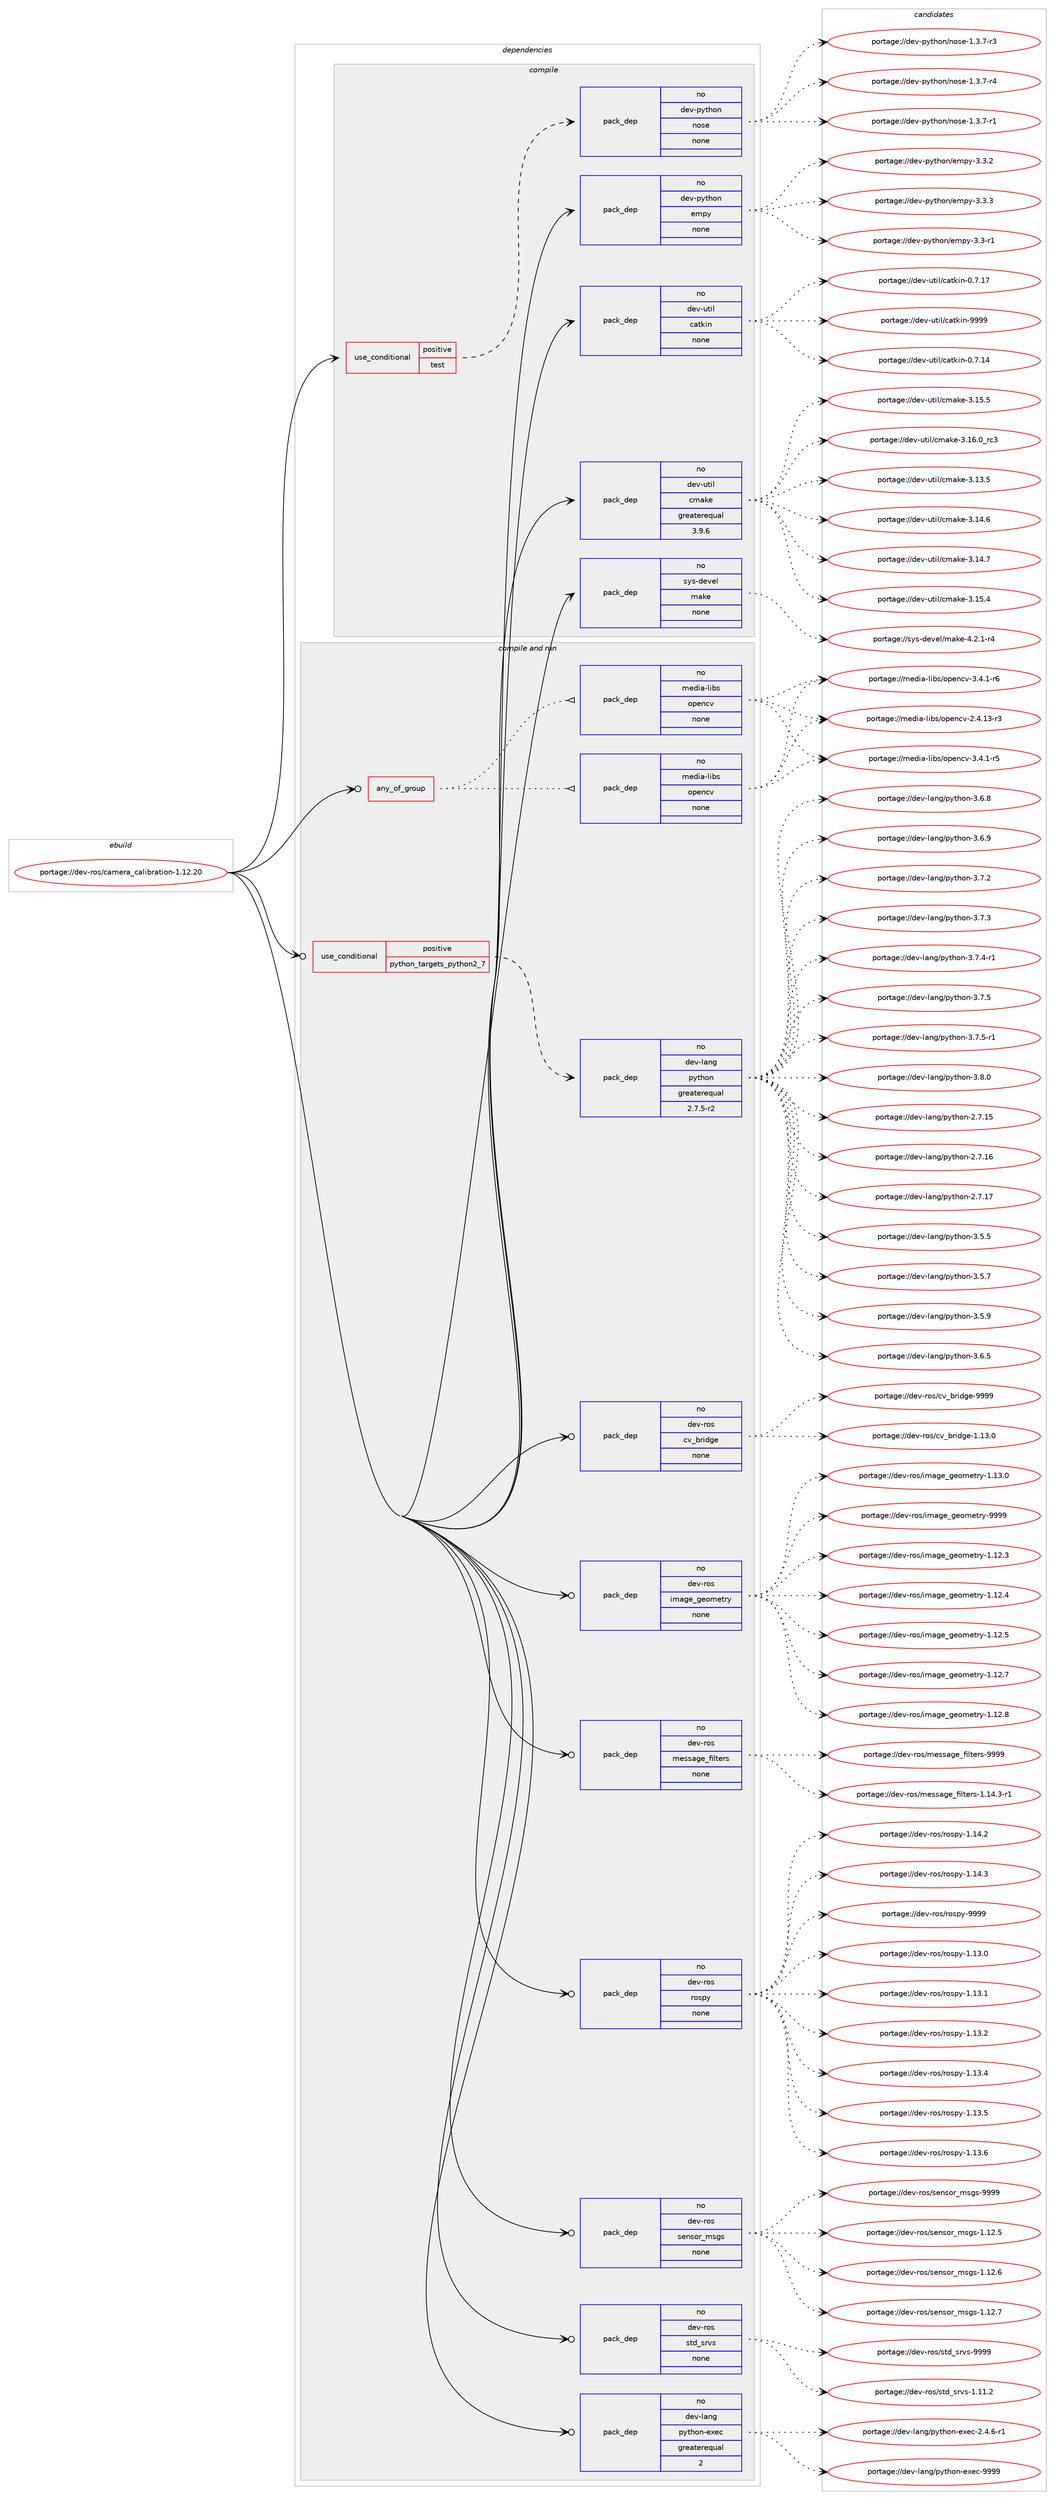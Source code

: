 digraph prolog {

# *************
# Graph options
# *************

newrank=true;
concentrate=true;
compound=true;
graph [rankdir=LR,fontname=Helvetica,fontsize=10,ranksep=1.5];#, ranksep=2.5, nodesep=0.2];
edge  [arrowhead=vee];
node  [fontname=Helvetica,fontsize=10];

# **********
# The ebuild
# **********

subgraph cluster_leftcol {
color=gray;
rank=same;
label=<<i>ebuild</i>>;
id [label="portage://dev-ros/camera_calibration-1.12.20", color=red, width=4, href="../dev-ros/camera_calibration-1.12.20.svg"];
}

# ****************
# The dependencies
# ****************

subgraph cluster_midcol {
color=gray;
label=<<i>dependencies</i>>;
subgraph cluster_compile {
fillcolor="#eeeeee";
style=filled;
label=<<i>compile</i>>;
subgraph cond42127 {
dependency184215 [label=<<TABLE BORDER="0" CELLBORDER="1" CELLSPACING="0" CELLPADDING="4"><TR><TD ROWSPAN="3" CELLPADDING="10">use_conditional</TD></TR><TR><TD>positive</TD></TR><TR><TD>test</TD></TR></TABLE>>, shape=none, color=red];
subgraph pack138665 {
dependency184216 [label=<<TABLE BORDER="0" CELLBORDER="1" CELLSPACING="0" CELLPADDING="4" WIDTH="220"><TR><TD ROWSPAN="6" CELLPADDING="30">pack_dep</TD></TR><TR><TD WIDTH="110">no</TD></TR><TR><TD>dev-python</TD></TR><TR><TD>nose</TD></TR><TR><TD>none</TD></TR><TR><TD></TD></TR></TABLE>>, shape=none, color=blue];
}
dependency184215:e -> dependency184216:w [weight=20,style="dashed",arrowhead="vee"];
}
id:e -> dependency184215:w [weight=20,style="solid",arrowhead="vee"];
subgraph pack138666 {
dependency184217 [label=<<TABLE BORDER="0" CELLBORDER="1" CELLSPACING="0" CELLPADDING="4" WIDTH="220"><TR><TD ROWSPAN="6" CELLPADDING="30">pack_dep</TD></TR><TR><TD WIDTH="110">no</TD></TR><TR><TD>dev-python</TD></TR><TR><TD>empy</TD></TR><TR><TD>none</TD></TR><TR><TD></TD></TR></TABLE>>, shape=none, color=blue];
}
id:e -> dependency184217:w [weight=20,style="solid",arrowhead="vee"];
subgraph pack138667 {
dependency184218 [label=<<TABLE BORDER="0" CELLBORDER="1" CELLSPACING="0" CELLPADDING="4" WIDTH="220"><TR><TD ROWSPAN="6" CELLPADDING="30">pack_dep</TD></TR><TR><TD WIDTH="110">no</TD></TR><TR><TD>dev-util</TD></TR><TR><TD>catkin</TD></TR><TR><TD>none</TD></TR><TR><TD></TD></TR></TABLE>>, shape=none, color=blue];
}
id:e -> dependency184218:w [weight=20,style="solid",arrowhead="vee"];
subgraph pack138668 {
dependency184219 [label=<<TABLE BORDER="0" CELLBORDER="1" CELLSPACING="0" CELLPADDING="4" WIDTH="220"><TR><TD ROWSPAN="6" CELLPADDING="30">pack_dep</TD></TR><TR><TD WIDTH="110">no</TD></TR><TR><TD>dev-util</TD></TR><TR><TD>cmake</TD></TR><TR><TD>greaterequal</TD></TR><TR><TD>3.9.6</TD></TR></TABLE>>, shape=none, color=blue];
}
id:e -> dependency184219:w [weight=20,style="solid",arrowhead="vee"];
subgraph pack138669 {
dependency184220 [label=<<TABLE BORDER="0" CELLBORDER="1" CELLSPACING="0" CELLPADDING="4" WIDTH="220"><TR><TD ROWSPAN="6" CELLPADDING="30">pack_dep</TD></TR><TR><TD WIDTH="110">no</TD></TR><TR><TD>sys-devel</TD></TR><TR><TD>make</TD></TR><TR><TD>none</TD></TR><TR><TD></TD></TR></TABLE>>, shape=none, color=blue];
}
id:e -> dependency184220:w [weight=20,style="solid",arrowhead="vee"];
}
subgraph cluster_compileandrun {
fillcolor="#eeeeee";
style=filled;
label=<<i>compile and run</i>>;
subgraph any3350 {
dependency184221 [label=<<TABLE BORDER="0" CELLBORDER="1" CELLSPACING="0" CELLPADDING="4"><TR><TD CELLPADDING="10">any_of_group</TD></TR></TABLE>>, shape=none, color=red];subgraph pack138670 {
dependency184222 [label=<<TABLE BORDER="0" CELLBORDER="1" CELLSPACING="0" CELLPADDING="4" WIDTH="220"><TR><TD ROWSPAN="6" CELLPADDING="30">pack_dep</TD></TR><TR><TD WIDTH="110">no</TD></TR><TR><TD>media-libs</TD></TR><TR><TD>opencv</TD></TR><TR><TD>none</TD></TR><TR><TD></TD></TR></TABLE>>, shape=none, color=blue];
}
dependency184221:e -> dependency184222:w [weight=20,style="dotted",arrowhead="oinv"];
subgraph pack138671 {
dependency184223 [label=<<TABLE BORDER="0" CELLBORDER="1" CELLSPACING="0" CELLPADDING="4" WIDTH="220"><TR><TD ROWSPAN="6" CELLPADDING="30">pack_dep</TD></TR><TR><TD WIDTH="110">no</TD></TR><TR><TD>media-libs</TD></TR><TR><TD>opencv</TD></TR><TR><TD>none</TD></TR><TR><TD></TD></TR></TABLE>>, shape=none, color=blue];
}
dependency184221:e -> dependency184223:w [weight=20,style="dotted",arrowhead="oinv"];
}
id:e -> dependency184221:w [weight=20,style="solid",arrowhead="odotvee"];
subgraph cond42128 {
dependency184224 [label=<<TABLE BORDER="0" CELLBORDER="1" CELLSPACING="0" CELLPADDING="4"><TR><TD ROWSPAN="3" CELLPADDING="10">use_conditional</TD></TR><TR><TD>positive</TD></TR><TR><TD>python_targets_python2_7</TD></TR></TABLE>>, shape=none, color=red];
subgraph pack138672 {
dependency184225 [label=<<TABLE BORDER="0" CELLBORDER="1" CELLSPACING="0" CELLPADDING="4" WIDTH="220"><TR><TD ROWSPAN="6" CELLPADDING="30">pack_dep</TD></TR><TR><TD WIDTH="110">no</TD></TR><TR><TD>dev-lang</TD></TR><TR><TD>python</TD></TR><TR><TD>greaterequal</TD></TR><TR><TD>2.7.5-r2</TD></TR></TABLE>>, shape=none, color=blue];
}
dependency184224:e -> dependency184225:w [weight=20,style="dashed",arrowhead="vee"];
}
id:e -> dependency184224:w [weight=20,style="solid",arrowhead="odotvee"];
subgraph pack138673 {
dependency184226 [label=<<TABLE BORDER="0" CELLBORDER="1" CELLSPACING="0" CELLPADDING="4" WIDTH="220"><TR><TD ROWSPAN="6" CELLPADDING="30">pack_dep</TD></TR><TR><TD WIDTH="110">no</TD></TR><TR><TD>dev-lang</TD></TR><TR><TD>python-exec</TD></TR><TR><TD>greaterequal</TD></TR><TR><TD>2</TD></TR></TABLE>>, shape=none, color=blue];
}
id:e -> dependency184226:w [weight=20,style="solid",arrowhead="odotvee"];
subgraph pack138674 {
dependency184227 [label=<<TABLE BORDER="0" CELLBORDER="1" CELLSPACING="0" CELLPADDING="4" WIDTH="220"><TR><TD ROWSPAN="6" CELLPADDING="30">pack_dep</TD></TR><TR><TD WIDTH="110">no</TD></TR><TR><TD>dev-ros</TD></TR><TR><TD>cv_bridge</TD></TR><TR><TD>none</TD></TR><TR><TD></TD></TR></TABLE>>, shape=none, color=blue];
}
id:e -> dependency184227:w [weight=20,style="solid",arrowhead="odotvee"];
subgraph pack138675 {
dependency184228 [label=<<TABLE BORDER="0" CELLBORDER="1" CELLSPACING="0" CELLPADDING="4" WIDTH="220"><TR><TD ROWSPAN="6" CELLPADDING="30">pack_dep</TD></TR><TR><TD WIDTH="110">no</TD></TR><TR><TD>dev-ros</TD></TR><TR><TD>image_geometry</TD></TR><TR><TD>none</TD></TR><TR><TD></TD></TR></TABLE>>, shape=none, color=blue];
}
id:e -> dependency184228:w [weight=20,style="solid",arrowhead="odotvee"];
subgraph pack138676 {
dependency184229 [label=<<TABLE BORDER="0" CELLBORDER="1" CELLSPACING="0" CELLPADDING="4" WIDTH="220"><TR><TD ROWSPAN="6" CELLPADDING="30">pack_dep</TD></TR><TR><TD WIDTH="110">no</TD></TR><TR><TD>dev-ros</TD></TR><TR><TD>message_filters</TD></TR><TR><TD>none</TD></TR><TR><TD></TD></TR></TABLE>>, shape=none, color=blue];
}
id:e -> dependency184229:w [weight=20,style="solid",arrowhead="odotvee"];
subgraph pack138677 {
dependency184230 [label=<<TABLE BORDER="0" CELLBORDER="1" CELLSPACING="0" CELLPADDING="4" WIDTH="220"><TR><TD ROWSPAN="6" CELLPADDING="30">pack_dep</TD></TR><TR><TD WIDTH="110">no</TD></TR><TR><TD>dev-ros</TD></TR><TR><TD>rospy</TD></TR><TR><TD>none</TD></TR><TR><TD></TD></TR></TABLE>>, shape=none, color=blue];
}
id:e -> dependency184230:w [weight=20,style="solid",arrowhead="odotvee"];
subgraph pack138678 {
dependency184231 [label=<<TABLE BORDER="0" CELLBORDER="1" CELLSPACING="0" CELLPADDING="4" WIDTH="220"><TR><TD ROWSPAN="6" CELLPADDING="30">pack_dep</TD></TR><TR><TD WIDTH="110">no</TD></TR><TR><TD>dev-ros</TD></TR><TR><TD>sensor_msgs</TD></TR><TR><TD>none</TD></TR><TR><TD></TD></TR></TABLE>>, shape=none, color=blue];
}
id:e -> dependency184231:w [weight=20,style="solid",arrowhead="odotvee"];
subgraph pack138679 {
dependency184232 [label=<<TABLE BORDER="0" CELLBORDER="1" CELLSPACING="0" CELLPADDING="4" WIDTH="220"><TR><TD ROWSPAN="6" CELLPADDING="30">pack_dep</TD></TR><TR><TD WIDTH="110">no</TD></TR><TR><TD>dev-ros</TD></TR><TR><TD>std_srvs</TD></TR><TR><TD>none</TD></TR><TR><TD></TD></TR></TABLE>>, shape=none, color=blue];
}
id:e -> dependency184232:w [weight=20,style="solid",arrowhead="odotvee"];
}
subgraph cluster_run {
fillcolor="#eeeeee";
style=filled;
label=<<i>run</i>>;
}
}

# **************
# The candidates
# **************

subgraph cluster_choices {
rank=same;
color=gray;
label=<<i>candidates</i>>;

subgraph choice138665 {
color=black;
nodesep=1;
choiceportage10010111845112121116104111110471101111151014549465146554511449 [label="portage://dev-python/nose-1.3.7-r1", color=red, width=4,href="../dev-python/nose-1.3.7-r1.svg"];
choiceportage10010111845112121116104111110471101111151014549465146554511451 [label="portage://dev-python/nose-1.3.7-r3", color=red, width=4,href="../dev-python/nose-1.3.7-r3.svg"];
choiceportage10010111845112121116104111110471101111151014549465146554511452 [label="portage://dev-python/nose-1.3.7-r4", color=red, width=4,href="../dev-python/nose-1.3.7-r4.svg"];
dependency184216:e -> choiceportage10010111845112121116104111110471101111151014549465146554511449:w [style=dotted,weight="100"];
dependency184216:e -> choiceportage10010111845112121116104111110471101111151014549465146554511451:w [style=dotted,weight="100"];
dependency184216:e -> choiceportage10010111845112121116104111110471101111151014549465146554511452:w [style=dotted,weight="100"];
}
subgraph choice138666 {
color=black;
nodesep=1;
choiceportage1001011184511212111610411111047101109112121455146514511449 [label="portage://dev-python/empy-3.3-r1", color=red, width=4,href="../dev-python/empy-3.3-r1.svg"];
choiceportage1001011184511212111610411111047101109112121455146514650 [label="portage://dev-python/empy-3.3.2", color=red, width=4,href="../dev-python/empy-3.3.2.svg"];
choiceportage1001011184511212111610411111047101109112121455146514651 [label="portage://dev-python/empy-3.3.3", color=red, width=4,href="../dev-python/empy-3.3.3.svg"];
dependency184217:e -> choiceportage1001011184511212111610411111047101109112121455146514511449:w [style=dotted,weight="100"];
dependency184217:e -> choiceportage1001011184511212111610411111047101109112121455146514650:w [style=dotted,weight="100"];
dependency184217:e -> choiceportage1001011184511212111610411111047101109112121455146514651:w [style=dotted,weight="100"];
}
subgraph choice138667 {
color=black;
nodesep=1;
choiceportage1001011184511711610510847999711610710511045484655464952 [label="portage://dev-util/catkin-0.7.14", color=red, width=4,href="../dev-util/catkin-0.7.14.svg"];
choiceportage1001011184511711610510847999711610710511045484655464955 [label="portage://dev-util/catkin-0.7.17", color=red, width=4,href="../dev-util/catkin-0.7.17.svg"];
choiceportage100101118451171161051084799971161071051104557575757 [label="portage://dev-util/catkin-9999", color=red, width=4,href="../dev-util/catkin-9999.svg"];
dependency184218:e -> choiceportage1001011184511711610510847999711610710511045484655464952:w [style=dotted,weight="100"];
dependency184218:e -> choiceportage1001011184511711610510847999711610710511045484655464955:w [style=dotted,weight="100"];
dependency184218:e -> choiceportage100101118451171161051084799971161071051104557575757:w [style=dotted,weight="100"];
}
subgraph choice138668 {
color=black;
nodesep=1;
choiceportage1001011184511711610510847991099710710145514649514653 [label="portage://dev-util/cmake-3.13.5", color=red, width=4,href="../dev-util/cmake-3.13.5.svg"];
choiceportage1001011184511711610510847991099710710145514649524654 [label="portage://dev-util/cmake-3.14.6", color=red, width=4,href="../dev-util/cmake-3.14.6.svg"];
choiceportage1001011184511711610510847991099710710145514649524655 [label="portage://dev-util/cmake-3.14.7", color=red, width=4,href="../dev-util/cmake-3.14.7.svg"];
choiceportage1001011184511711610510847991099710710145514649534652 [label="portage://dev-util/cmake-3.15.4", color=red, width=4,href="../dev-util/cmake-3.15.4.svg"];
choiceportage1001011184511711610510847991099710710145514649534653 [label="portage://dev-util/cmake-3.15.5", color=red, width=4,href="../dev-util/cmake-3.15.5.svg"];
choiceportage1001011184511711610510847991099710710145514649544648951149951 [label="portage://dev-util/cmake-3.16.0_rc3", color=red, width=4,href="../dev-util/cmake-3.16.0_rc3.svg"];
dependency184219:e -> choiceportage1001011184511711610510847991099710710145514649514653:w [style=dotted,weight="100"];
dependency184219:e -> choiceportage1001011184511711610510847991099710710145514649524654:w [style=dotted,weight="100"];
dependency184219:e -> choiceportage1001011184511711610510847991099710710145514649524655:w [style=dotted,weight="100"];
dependency184219:e -> choiceportage1001011184511711610510847991099710710145514649534652:w [style=dotted,weight="100"];
dependency184219:e -> choiceportage1001011184511711610510847991099710710145514649534653:w [style=dotted,weight="100"];
dependency184219:e -> choiceportage1001011184511711610510847991099710710145514649544648951149951:w [style=dotted,weight="100"];
}
subgraph choice138669 {
color=black;
nodesep=1;
choiceportage1151211154510010111810110847109971071014552465046494511452 [label="portage://sys-devel/make-4.2.1-r4", color=red, width=4,href="../sys-devel/make-4.2.1-r4.svg"];
dependency184220:e -> choiceportage1151211154510010111810110847109971071014552465046494511452:w [style=dotted,weight="100"];
}
subgraph choice138670 {
color=black;
nodesep=1;
choiceportage1091011001059745108105981154711111210111099118455046524649514511451 [label="portage://media-libs/opencv-2.4.13-r3", color=red, width=4,href="../media-libs/opencv-2.4.13-r3.svg"];
choiceportage10910110010597451081059811547111112101110991184551465246494511453 [label="portage://media-libs/opencv-3.4.1-r5", color=red, width=4,href="../media-libs/opencv-3.4.1-r5.svg"];
choiceportage10910110010597451081059811547111112101110991184551465246494511454 [label="portage://media-libs/opencv-3.4.1-r6", color=red, width=4,href="../media-libs/opencv-3.4.1-r6.svg"];
dependency184222:e -> choiceportage1091011001059745108105981154711111210111099118455046524649514511451:w [style=dotted,weight="100"];
dependency184222:e -> choiceportage10910110010597451081059811547111112101110991184551465246494511453:w [style=dotted,weight="100"];
dependency184222:e -> choiceportage10910110010597451081059811547111112101110991184551465246494511454:w [style=dotted,weight="100"];
}
subgraph choice138671 {
color=black;
nodesep=1;
choiceportage1091011001059745108105981154711111210111099118455046524649514511451 [label="portage://media-libs/opencv-2.4.13-r3", color=red, width=4,href="../media-libs/opencv-2.4.13-r3.svg"];
choiceportage10910110010597451081059811547111112101110991184551465246494511453 [label="portage://media-libs/opencv-3.4.1-r5", color=red, width=4,href="../media-libs/opencv-3.4.1-r5.svg"];
choiceportage10910110010597451081059811547111112101110991184551465246494511454 [label="portage://media-libs/opencv-3.4.1-r6", color=red, width=4,href="../media-libs/opencv-3.4.1-r6.svg"];
dependency184223:e -> choiceportage1091011001059745108105981154711111210111099118455046524649514511451:w [style=dotted,weight="100"];
dependency184223:e -> choiceportage10910110010597451081059811547111112101110991184551465246494511453:w [style=dotted,weight="100"];
dependency184223:e -> choiceportage10910110010597451081059811547111112101110991184551465246494511454:w [style=dotted,weight="100"];
}
subgraph choice138672 {
color=black;
nodesep=1;
choiceportage10010111845108971101034711212111610411111045504655464953 [label="portage://dev-lang/python-2.7.15", color=red, width=4,href="../dev-lang/python-2.7.15.svg"];
choiceportage10010111845108971101034711212111610411111045504655464954 [label="portage://dev-lang/python-2.7.16", color=red, width=4,href="../dev-lang/python-2.7.16.svg"];
choiceportage10010111845108971101034711212111610411111045504655464955 [label="portage://dev-lang/python-2.7.17", color=red, width=4,href="../dev-lang/python-2.7.17.svg"];
choiceportage100101118451089711010347112121116104111110455146534653 [label="portage://dev-lang/python-3.5.5", color=red, width=4,href="../dev-lang/python-3.5.5.svg"];
choiceportage100101118451089711010347112121116104111110455146534655 [label="portage://dev-lang/python-3.5.7", color=red, width=4,href="../dev-lang/python-3.5.7.svg"];
choiceportage100101118451089711010347112121116104111110455146534657 [label="portage://dev-lang/python-3.5.9", color=red, width=4,href="../dev-lang/python-3.5.9.svg"];
choiceportage100101118451089711010347112121116104111110455146544653 [label="portage://dev-lang/python-3.6.5", color=red, width=4,href="../dev-lang/python-3.6.5.svg"];
choiceportage100101118451089711010347112121116104111110455146544656 [label="portage://dev-lang/python-3.6.8", color=red, width=4,href="../dev-lang/python-3.6.8.svg"];
choiceportage100101118451089711010347112121116104111110455146544657 [label="portage://dev-lang/python-3.6.9", color=red, width=4,href="../dev-lang/python-3.6.9.svg"];
choiceportage100101118451089711010347112121116104111110455146554650 [label="portage://dev-lang/python-3.7.2", color=red, width=4,href="../dev-lang/python-3.7.2.svg"];
choiceportage100101118451089711010347112121116104111110455146554651 [label="portage://dev-lang/python-3.7.3", color=red, width=4,href="../dev-lang/python-3.7.3.svg"];
choiceportage1001011184510897110103471121211161041111104551465546524511449 [label="portage://dev-lang/python-3.7.4-r1", color=red, width=4,href="../dev-lang/python-3.7.4-r1.svg"];
choiceportage100101118451089711010347112121116104111110455146554653 [label="portage://dev-lang/python-3.7.5", color=red, width=4,href="../dev-lang/python-3.7.5.svg"];
choiceportage1001011184510897110103471121211161041111104551465546534511449 [label="portage://dev-lang/python-3.7.5-r1", color=red, width=4,href="../dev-lang/python-3.7.5-r1.svg"];
choiceportage100101118451089711010347112121116104111110455146564648 [label="portage://dev-lang/python-3.8.0", color=red, width=4,href="../dev-lang/python-3.8.0.svg"];
dependency184225:e -> choiceportage10010111845108971101034711212111610411111045504655464953:w [style=dotted,weight="100"];
dependency184225:e -> choiceportage10010111845108971101034711212111610411111045504655464954:w [style=dotted,weight="100"];
dependency184225:e -> choiceportage10010111845108971101034711212111610411111045504655464955:w [style=dotted,weight="100"];
dependency184225:e -> choiceportage100101118451089711010347112121116104111110455146534653:w [style=dotted,weight="100"];
dependency184225:e -> choiceportage100101118451089711010347112121116104111110455146534655:w [style=dotted,weight="100"];
dependency184225:e -> choiceportage100101118451089711010347112121116104111110455146534657:w [style=dotted,weight="100"];
dependency184225:e -> choiceportage100101118451089711010347112121116104111110455146544653:w [style=dotted,weight="100"];
dependency184225:e -> choiceportage100101118451089711010347112121116104111110455146544656:w [style=dotted,weight="100"];
dependency184225:e -> choiceportage100101118451089711010347112121116104111110455146544657:w [style=dotted,weight="100"];
dependency184225:e -> choiceportage100101118451089711010347112121116104111110455146554650:w [style=dotted,weight="100"];
dependency184225:e -> choiceportage100101118451089711010347112121116104111110455146554651:w [style=dotted,weight="100"];
dependency184225:e -> choiceportage1001011184510897110103471121211161041111104551465546524511449:w [style=dotted,weight="100"];
dependency184225:e -> choiceportage100101118451089711010347112121116104111110455146554653:w [style=dotted,weight="100"];
dependency184225:e -> choiceportage1001011184510897110103471121211161041111104551465546534511449:w [style=dotted,weight="100"];
dependency184225:e -> choiceportage100101118451089711010347112121116104111110455146564648:w [style=dotted,weight="100"];
}
subgraph choice138673 {
color=black;
nodesep=1;
choiceportage10010111845108971101034711212111610411111045101120101994550465246544511449 [label="portage://dev-lang/python-exec-2.4.6-r1", color=red, width=4,href="../dev-lang/python-exec-2.4.6-r1.svg"];
choiceportage10010111845108971101034711212111610411111045101120101994557575757 [label="portage://dev-lang/python-exec-9999", color=red, width=4,href="../dev-lang/python-exec-9999.svg"];
dependency184226:e -> choiceportage10010111845108971101034711212111610411111045101120101994550465246544511449:w [style=dotted,weight="100"];
dependency184226:e -> choiceportage10010111845108971101034711212111610411111045101120101994557575757:w [style=dotted,weight="100"];
}
subgraph choice138674 {
color=black;
nodesep=1;
choiceportage100101118451141111154799118959811410510010310145494649514648 [label="portage://dev-ros/cv_bridge-1.13.0", color=red, width=4,href="../dev-ros/cv_bridge-1.13.0.svg"];
choiceportage10010111845114111115479911895981141051001031014557575757 [label="portage://dev-ros/cv_bridge-9999", color=red, width=4,href="../dev-ros/cv_bridge-9999.svg"];
dependency184227:e -> choiceportage100101118451141111154799118959811410510010310145494649514648:w [style=dotted,weight="100"];
dependency184227:e -> choiceportage10010111845114111115479911895981141051001031014557575757:w [style=dotted,weight="100"];
}
subgraph choice138675 {
color=black;
nodesep=1;
choiceportage1001011184511411111547105109971031019510310111110910111611412145494649504651 [label="portage://dev-ros/image_geometry-1.12.3", color=red, width=4,href="../dev-ros/image_geometry-1.12.3.svg"];
choiceportage1001011184511411111547105109971031019510310111110910111611412145494649504652 [label="portage://dev-ros/image_geometry-1.12.4", color=red, width=4,href="../dev-ros/image_geometry-1.12.4.svg"];
choiceportage1001011184511411111547105109971031019510310111110910111611412145494649504653 [label="portage://dev-ros/image_geometry-1.12.5", color=red, width=4,href="../dev-ros/image_geometry-1.12.5.svg"];
choiceportage1001011184511411111547105109971031019510310111110910111611412145494649504655 [label="portage://dev-ros/image_geometry-1.12.7", color=red, width=4,href="../dev-ros/image_geometry-1.12.7.svg"];
choiceportage1001011184511411111547105109971031019510310111110910111611412145494649504656 [label="portage://dev-ros/image_geometry-1.12.8", color=red, width=4,href="../dev-ros/image_geometry-1.12.8.svg"];
choiceportage1001011184511411111547105109971031019510310111110910111611412145494649514648 [label="portage://dev-ros/image_geometry-1.13.0", color=red, width=4,href="../dev-ros/image_geometry-1.13.0.svg"];
choiceportage100101118451141111154710510997103101951031011111091011161141214557575757 [label="portage://dev-ros/image_geometry-9999", color=red, width=4,href="../dev-ros/image_geometry-9999.svg"];
dependency184228:e -> choiceportage1001011184511411111547105109971031019510310111110910111611412145494649504651:w [style=dotted,weight="100"];
dependency184228:e -> choiceportage1001011184511411111547105109971031019510310111110910111611412145494649504652:w [style=dotted,weight="100"];
dependency184228:e -> choiceportage1001011184511411111547105109971031019510310111110910111611412145494649504653:w [style=dotted,weight="100"];
dependency184228:e -> choiceportage1001011184511411111547105109971031019510310111110910111611412145494649504655:w [style=dotted,weight="100"];
dependency184228:e -> choiceportage1001011184511411111547105109971031019510310111110910111611412145494649504656:w [style=dotted,weight="100"];
dependency184228:e -> choiceportage1001011184511411111547105109971031019510310111110910111611412145494649514648:w [style=dotted,weight="100"];
dependency184228:e -> choiceportage100101118451141111154710510997103101951031011111091011161141214557575757:w [style=dotted,weight="100"];
}
subgraph choice138676 {
color=black;
nodesep=1;
choiceportage10010111845114111115471091011151159710310195102105108116101114115454946495246514511449 [label="portage://dev-ros/message_filters-1.14.3-r1", color=red, width=4,href="../dev-ros/message_filters-1.14.3-r1.svg"];
choiceportage100101118451141111154710910111511597103101951021051081161011141154557575757 [label="portage://dev-ros/message_filters-9999", color=red, width=4,href="../dev-ros/message_filters-9999.svg"];
dependency184229:e -> choiceportage10010111845114111115471091011151159710310195102105108116101114115454946495246514511449:w [style=dotted,weight="100"];
dependency184229:e -> choiceportage100101118451141111154710910111511597103101951021051081161011141154557575757:w [style=dotted,weight="100"];
}
subgraph choice138677 {
color=black;
nodesep=1;
choiceportage100101118451141111154711411111511212145494649514648 [label="portage://dev-ros/rospy-1.13.0", color=red, width=4,href="../dev-ros/rospy-1.13.0.svg"];
choiceportage100101118451141111154711411111511212145494649514649 [label="portage://dev-ros/rospy-1.13.1", color=red, width=4,href="../dev-ros/rospy-1.13.1.svg"];
choiceportage100101118451141111154711411111511212145494649514650 [label="portage://dev-ros/rospy-1.13.2", color=red, width=4,href="../dev-ros/rospy-1.13.2.svg"];
choiceportage100101118451141111154711411111511212145494649514652 [label="portage://dev-ros/rospy-1.13.4", color=red, width=4,href="../dev-ros/rospy-1.13.4.svg"];
choiceportage100101118451141111154711411111511212145494649514653 [label="portage://dev-ros/rospy-1.13.5", color=red, width=4,href="../dev-ros/rospy-1.13.5.svg"];
choiceportage100101118451141111154711411111511212145494649514654 [label="portage://dev-ros/rospy-1.13.6", color=red, width=4,href="../dev-ros/rospy-1.13.6.svg"];
choiceportage100101118451141111154711411111511212145494649524650 [label="portage://dev-ros/rospy-1.14.2", color=red, width=4,href="../dev-ros/rospy-1.14.2.svg"];
choiceportage100101118451141111154711411111511212145494649524651 [label="portage://dev-ros/rospy-1.14.3", color=red, width=4,href="../dev-ros/rospy-1.14.3.svg"];
choiceportage10010111845114111115471141111151121214557575757 [label="portage://dev-ros/rospy-9999", color=red, width=4,href="../dev-ros/rospy-9999.svg"];
dependency184230:e -> choiceportage100101118451141111154711411111511212145494649514648:w [style=dotted,weight="100"];
dependency184230:e -> choiceportage100101118451141111154711411111511212145494649514649:w [style=dotted,weight="100"];
dependency184230:e -> choiceportage100101118451141111154711411111511212145494649514650:w [style=dotted,weight="100"];
dependency184230:e -> choiceportage100101118451141111154711411111511212145494649514652:w [style=dotted,weight="100"];
dependency184230:e -> choiceportage100101118451141111154711411111511212145494649514653:w [style=dotted,weight="100"];
dependency184230:e -> choiceportage100101118451141111154711411111511212145494649514654:w [style=dotted,weight="100"];
dependency184230:e -> choiceportage100101118451141111154711411111511212145494649524650:w [style=dotted,weight="100"];
dependency184230:e -> choiceportage100101118451141111154711411111511212145494649524651:w [style=dotted,weight="100"];
dependency184230:e -> choiceportage10010111845114111115471141111151121214557575757:w [style=dotted,weight="100"];
}
subgraph choice138678 {
color=black;
nodesep=1;
choiceportage10010111845114111115471151011101151111149510911510311545494649504653 [label="portage://dev-ros/sensor_msgs-1.12.5", color=red, width=4,href="../dev-ros/sensor_msgs-1.12.5.svg"];
choiceportage10010111845114111115471151011101151111149510911510311545494649504654 [label="portage://dev-ros/sensor_msgs-1.12.6", color=red, width=4,href="../dev-ros/sensor_msgs-1.12.6.svg"];
choiceportage10010111845114111115471151011101151111149510911510311545494649504655 [label="portage://dev-ros/sensor_msgs-1.12.7", color=red, width=4,href="../dev-ros/sensor_msgs-1.12.7.svg"];
choiceportage1001011184511411111547115101110115111114951091151031154557575757 [label="portage://dev-ros/sensor_msgs-9999", color=red, width=4,href="../dev-ros/sensor_msgs-9999.svg"];
dependency184231:e -> choiceportage10010111845114111115471151011101151111149510911510311545494649504653:w [style=dotted,weight="100"];
dependency184231:e -> choiceportage10010111845114111115471151011101151111149510911510311545494649504654:w [style=dotted,weight="100"];
dependency184231:e -> choiceportage10010111845114111115471151011101151111149510911510311545494649504655:w [style=dotted,weight="100"];
dependency184231:e -> choiceportage1001011184511411111547115101110115111114951091151031154557575757:w [style=dotted,weight="100"];
}
subgraph choice138679 {
color=black;
nodesep=1;
choiceportage10010111845114111115471151161009511511411811545494649494650 [label="portage://dev-ros/std_srvs-1.11.2", color=red, width=4,href="../dev-ros/std_srvs-1.11.2.svg"];
choiceportage1001011184511411111547115116100951151141181154557575757 [label="portage://dev-ros/std_srvs-9999", color=red, width=4,href="../dev-ros/std_srvs-9999.svg"];
dependency184232:e -> choiceportage10010111845114111115471151161009511511411811545494649494650:w [style=dotted,weight="100"];
dependency184232:e -> choiceportage1001011184511411111547115116100951151141181154557575757:w [style=dotted,weight="100"];
}
}

}
